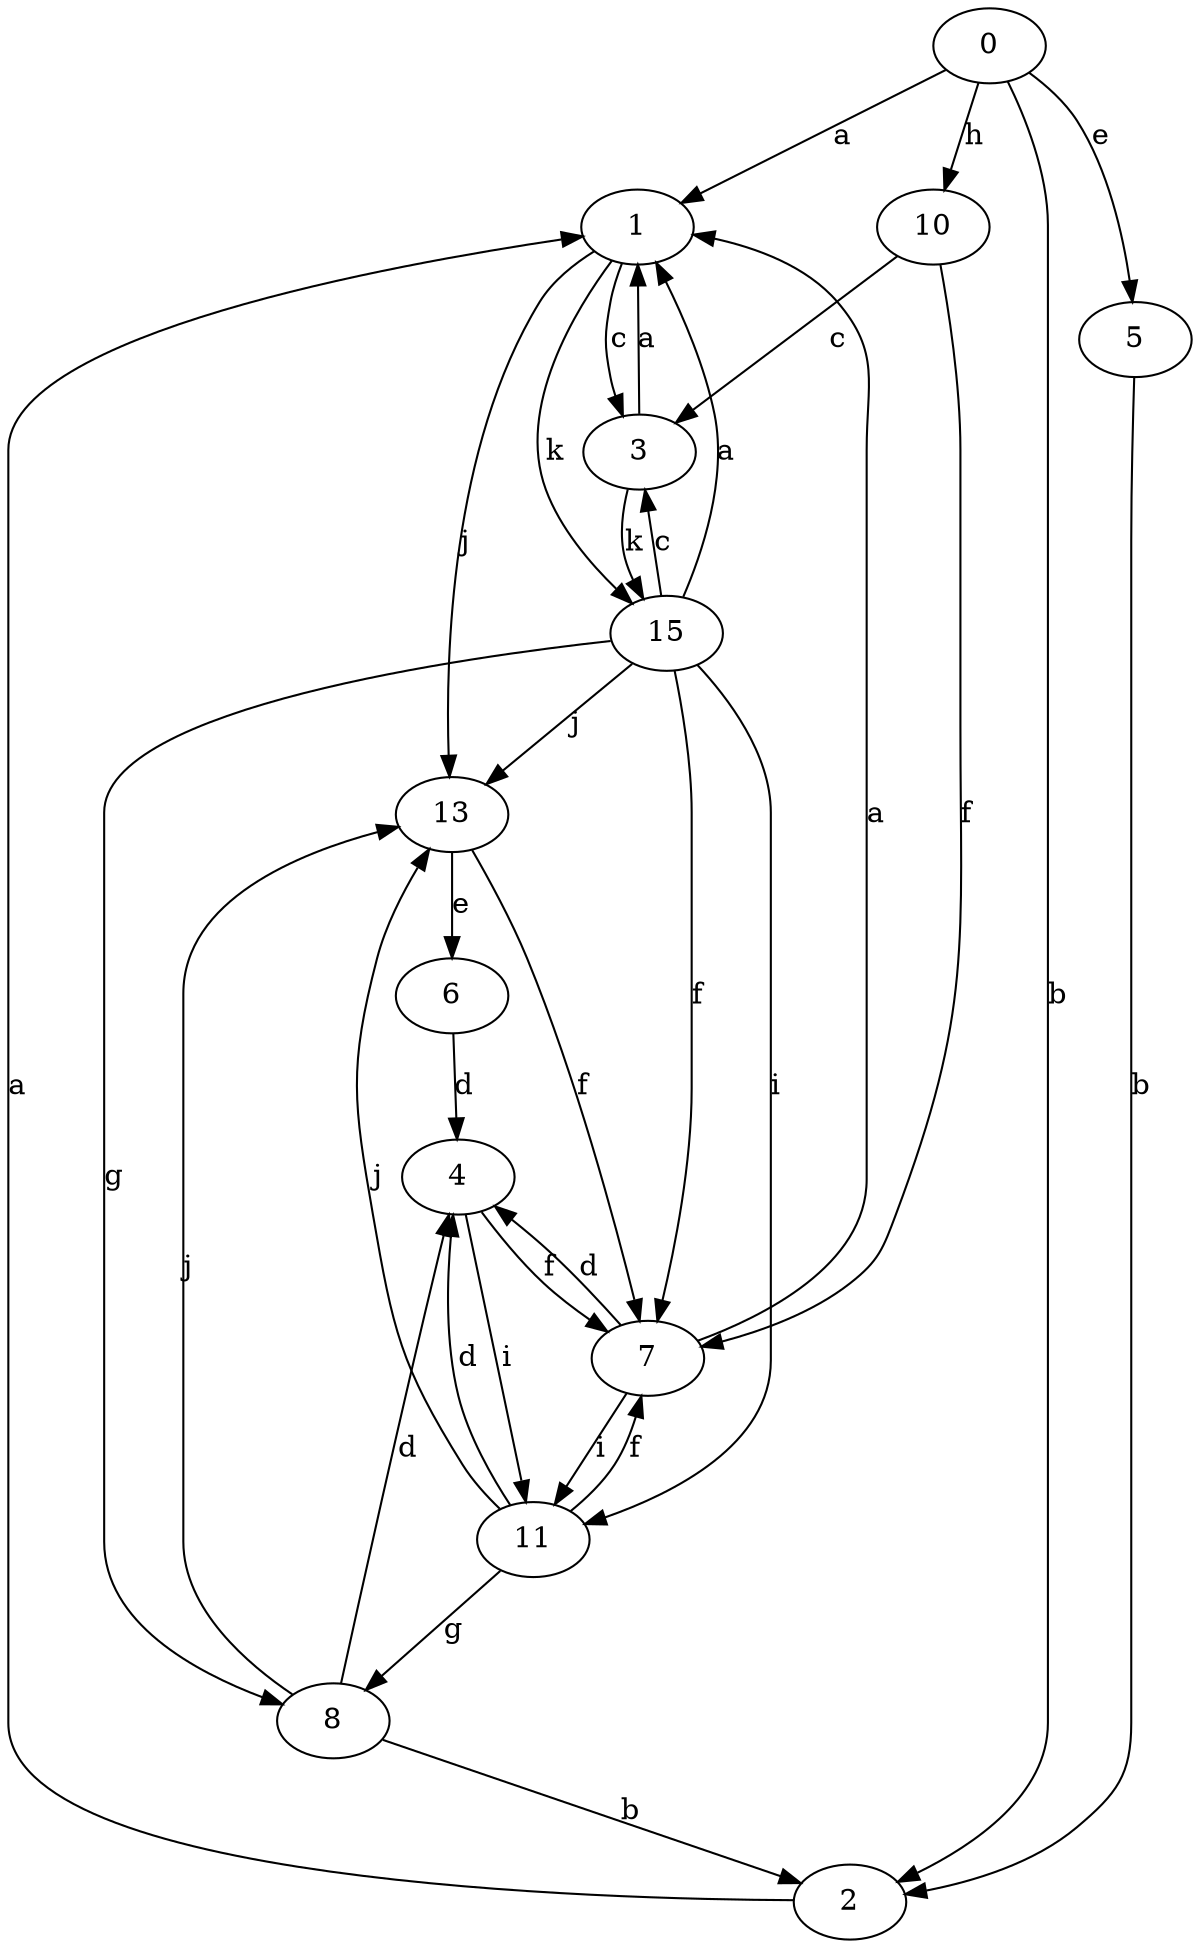 strict digraph  {
0;
1;
2;
3;
4;
5;
6;
7;
8;
10;
11;
13;
15;
0 -> 1  [label=a];
0 -> 2  [label=b];
0 -> 5  [label=e];
0 -> 10  [label=h];
1 -> 3  [label=c];
1 -> 13  [label=j];
1 -> 15  [label=k];
2 -> 1  [label=a];
3 -> 1  [label=a];
3 -> 15  [label=k];
4 -> 7  [label=f];
4 -> 11  [label=i];
5 -> 2  [label=b];
6 -> 4  [label=d];
7 -> 1  [label=a];
7 -> 4  [label=d];
7 -> 11  [label=i];
8 -> 2  [label=b];
8 -> 4  [label=d];
8 -> 13  [label=j];
10 -> 3  [label=c];
10 -> 7  [label=f];
11 -> 4  [label=d];
11 -> 7  [label=f];
11 -> 8  [label=g];
11 -> 13  [label=j];
13 -> 6  [label=e];
13 -> 7  [label=f];
15 -> 1  [label=a];
15 -> 3  [label=c];
15 -> 7  [label=f];
15 -> 8  [label=g];
15 -> 11  [label=i];
15 -> 13  [label=j];
}
